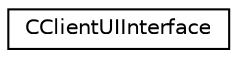 digraph "Graphical Class Hierarchy"
{
  edge [fontname="Helvetica",fontsize="10",labelfontname="Helvetica",labelfontsize="10"];
  node [fontname="Helvetica",fontsize="10",shape=record];
  rankdir="LR";
  Node0 [label="CClientUIInterface",height=0.2,width=0.4,color="black", fillcolor="white", style="filled",URL="$da/d85/class_c_client_u_i_interface.html",tooltip="Signals for UI communication. "];
}
